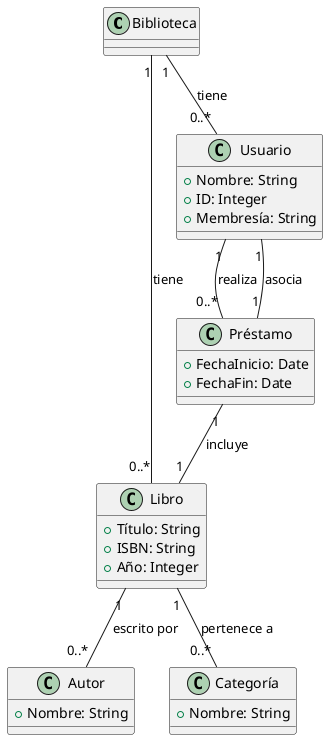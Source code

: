 @startuml
class Biblioteca {
}

class Libro {
  +Título: String
  +ISBN: String
  +Año: Integer
}

class Usuario {
  +Nombre: String
  +ID: Integer
  +Membresía: String
}

class Autor {
  +Nombre: String
}

class Préstamo {
  +FechaInicio: Date
  +FechaFin: Date
}

class Categoría {
  +Nombre: String
}

Biblioteca "1" -- "0..*" Libro : tiene
Biblioteca "1" -- "0..*" Usuario : tiene
Libro "1" -- "0..*" Autor : escrito por
Libro "1" -- "0..*" Categoría : pertenece a
Usuario "1" -- "0..*" Préstamo : realiza
Préstamo "1" -- "1" Libro : incluye
Préstamo "1" -- "1" Usuario : asocia
@enduml
